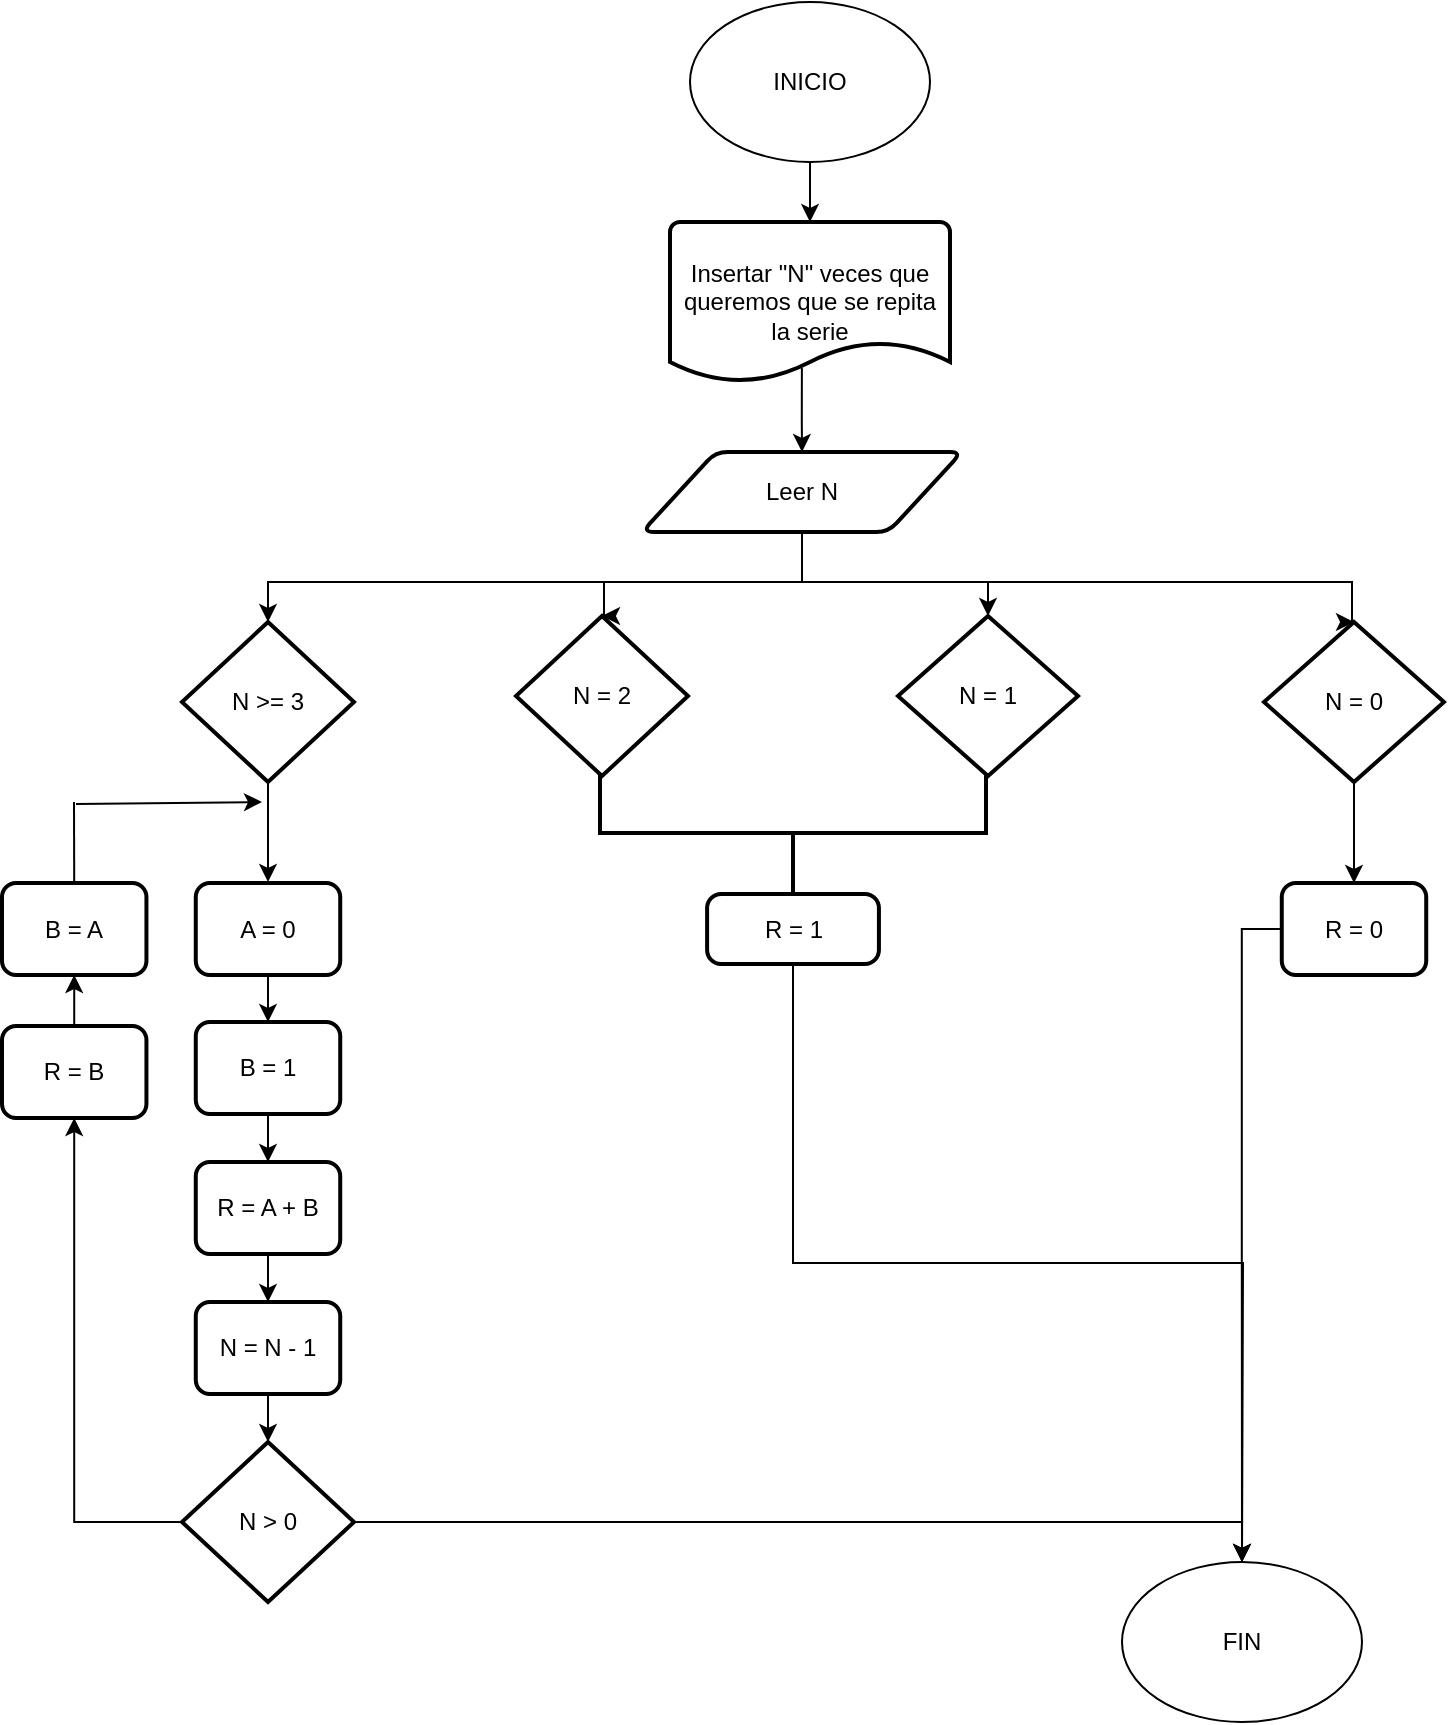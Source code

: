 <mxfile version="26.0.15">
  <diagram name="Página-1" id="fEgc87oEP5d8PIqy__Y1">
    <mxGraphModel dx="1426" dy="781" grid="1" gridSize="10" guides="1" tooltips="1" connect="1" arrows="1" fold="1" page="1" pageScale="1" pageWidth="827" pageHeight="1169" math="0" shadow="0">
      <root>
        <mxCell id="0" />
        <mxCell id="1" parent="0" />
        <mxCell id="E2_2Dys80-J_5smP2hZv-1" value="INICIO" style="ellipse;whiteSpace=wrap;html=1;" vertex="1" parent="1">
          <mxGeometry x="354" y="90" width="120" height="80" as="geometry" />
        </mxCell>
        <mxCell id="E2_2Dys80-J_5smP2hZv-14" style="edgeStyle=orthogonalEdgeStyle;rounded=0;orthogonalLoop=1;jettySize=auto;html=1;entryX=0.5;entryY=0;entryDx=0;entryDy=0;exitX=0.471;exitY=0.913;exitDx=0;exitDy=0;exitPerimeter=0;" edge="1" parent="1" source="E2_2Dys80-J_5smP2hZv-2" target="E2_2Dys80-J_5smP2hZv-3">
          <mxGeometry relative="1" as="geometry" />
        </mxCell>
        <mxCell id="E2_2Dys80-J_5smP2hZv-2" value="Insertar &quot;N&quot; veces que queremos que se repita la serie" style="strokeWidth=2;html=1;shape=mxgraph.flowchart.document2;whiteSpace=wrap;size=0.25;" vertex="1" parent="1">
          <mxGeometry x="344" y="200" width="140" height="80" as="geometry" />
        </mxCell>
        <mxCell id="E2_2Dys80-J_5smP2hZv-15" style="edgeStyle=orthogonalEdgeStyle;rounded=0;orthogonalLoop=1;jettySize=auto;html=1;entryX=0.5;entryY=0;entryDx=0;entryDy=0;entryPerimeter=0;" edge="1" parent="1" source="E2_2Dys80-J_5smP2hZv-3" target="E2_2Dys80-J_5smP2hZv-8">
          <mxGeometry relative="1" as="geometry">
            <mxPoint x="310" y="390" as="targetPoint" />
            <Array as="points">
              <mxPoint x="410" y="380" />
              <mxPoint x="311" y="380" />
            </Array>
          </mxGeometry>
        </mxCell>
        <mxCell id="E2_2Dys80-J_5smP2hZv-3" value="Leer N" style="shape=parallelogram;html=1;strokeWidth=2;perimeter=parallelogramPerimeter;whiteSpace=wrap;rounded=1;arcSize=12;size=0.23;" vertex="1" parent="1">
          <mxGeometry x="330" y="315" width="160" height="40" as="geometry" />
        </mxCell>
        <mxCell id="E2_2Dys80-J_5smP2hZv-23" style="edgeStyle=orthogonalEdgeStyle;rounded=0;orthogonalLoop=1;jettySize=auto;html=1;" edge="1" parent="1" source="E2_2Dys80-J_5smP2hZv-7">
          <mxGeometry relative="1" as="geometry">
            <mxPoint x="143" y="530" as="targetPoint" />
          </mxGeometry>
        </mxCell>
        <mxCell id="E2_2Dys80-J_5smP2hZv-7" value="N &amp;gt;= 3" style="strokeWidth=2;html=1;shape=mxgraph.flowchart.decision;whiteSpace=wrap;" vertex="1" parent="1">
          <mxGeometry x="100" y="400" width="86" height="80" as="geometry" />
        </mxCell>
        <mxCell id="E2_2Dys80-J_5smP2hZv-8" value="N = 2" style="strokeWidth=2;html=1;shape=mxgraph.flowchart.decision;whiteSpace=wrap;" vertex="1" parent="1">
          <mxGeometry x="267" y="397" width="86" height="80" as="geometry" />
        </mxCell>
        <mxCell id="E2_2Dys80-J_5smP2hZv-9" value="N = 1" style="strokeWidth=2;html=1;shape=mxgraph.flowchart.decision;whiteSpace=wrap;" vertex="1" parent="1">
          <mxGeometry x="458" y="397" width="90" height="80" as="geometry" />
        </mxCell>
        <mxCell id="E2_2Dys80-J_5smP2hZv-46" style="edgeStyle=orthogonalEdgeStyle;rounded=0;orthogonalLoop=1;jettySize=auto;html=1;exitX=0.5;exitY=1;exitDx=0;exitDy=0;exitPerimeter=0;entryX=0.5;entryY=0;entryDx=0;entryDy=0;" edge="1" parent="1" source="E2_2Dys80-J_5smP2hZv-10" target="E2_2Dys80-J_5smP2hZv-45">
          <mxGeometry relative="1" as="geometry" />
        </mxCell>
        <mxCell id="E2_2Dys80-J_5smP2hZv-10" value="N = 0" style="strokeWidth=2;html=1;shape=mxgraph.flowchart.decision;whiteSpace=wrap;" vertex="1" parent="1">
          <mxGeometry x="641" y="400" width="90" height="80" as="geometry" />
        </mxCell>
        <mxCell id="E2_2Dys80-J_5smP2hZv-11" value="" style="strokeWidth=2;html=1;shape=mxgraph.flowchart.annotation_2;align=left;labelPosition=right;pointerEvents=1;rotation=-90;" vertex="1" parent="1">
          <mxGeometry x="376" y="409" width="59" height="193" as="geometry" />
        </mxCell>
        <mxCell id="E2_2Dys80-J_5smP2hZv-47" style="edgeStyle=orthogonalEdgeStyle;rounded=0;orthogonalLoop=1;jettySize=auto;html=1;exitX=0.5;exitY=1;exitDx=0;exitDy=0;" edge="1" parent="1" source="E2_2Dys80-J_5smP2hZv-12">
          <mxGeometry relative="1" as="geometry">
            <mxPoint x="630" y="870" as="targetPoint" />
          </mxGeometry>
        </mxCell>
        <mxCell id="E2_2Dys80-J_5smP2hZv-12" value="R = 1" style="rounded=1;whiteSpace=wrap;html=1;absoluteArcSize=1;arcSize=14;strokeWidth=2;" vertex="1" parent="1">
          <mxGeometry x="362.55" y="536" width="85.91" height="35" as="geometry" />
        </mxCell>
        <mxCell id="E2_2Dys80-J_5smP2hZv-13" style="edgeStyle=orthogonalEdgeStyle;rounded=0;orthogonalLoop=1;jettySize=auto;html=1;entryX=0.5;entryY=0;entryDx=0;entryDy=0;entryPerimeter=0;" edge="1" parent="1" source="E2_2Dys80-J_5smP2hZv-1" target="E2_2Dys80-J_5smP2hZv-2">
          <mxGeometry relative="1" as="geometry" />
        </mxCell>
        <mxCell id="E2_2Dys80-J_5smP2hZv-16" style="edgeStyle=orthogonalEdgeStyle;rounded=0;orthogonalLoop=1;jettySize=auto;html=1;entryX=0.5;entryY=0;entryDx=0;entryDy=0;entryPerimeter=0;" edge="1" parent="1" source="E2_2Dys80-J_5smP2hZv-3" target="E2_2Dys80-J_5smP2hZv-9">
          <mxGeometry relative="1" as="geometry">
            <Array as="points">
              <mxPoint x="410" y="380" />
              <mxPoint x="503" y="380" />
            </Array>
          </mxGeometry>
        </mxCell>
        <mxCell id="E2_2Dys80-J_5smP2hZv-17" style="edgeStyle=orthogonalEdgeStyle;rounded=0;orthogonalLoop=1;jettySize=auto;html=1;entryX=0.5;entryY=0;entryDx=0;entryDy=0;entryPerimeter=0;" edge="1" parent="1" source="E2_2Dys80-J_5smP2hZv-3" target="E2_2Dys80-J_5smP2hZv-7">
          <mxGeometry relative="1" as="geometry">
            <Array as="points">
              <mxPoint x="410" y="380" />
              <mxPoint x="143" y="380" />
            </Array>
          </mxGeometry>
        </mxCell>
        <mxCell id="E2_2Dys80-J_5smP2hZv-18" style="edgeStyle=orthogonalEdgeStyle;rounded=0;orthogonalLoop=1;jettySize=auto;html=1;entryX=0.5;entryY=0;entryDx=0;entryDy=0;entryPerimeter=0;" edge="1" parent="1" source="E2_2Dys80-J_5smP2hZv-3" target="E2_2Dys80-J_5smP2hZv-10">
          <mxGeometry relative="1" as="geometry">
            <Array as="points">
              <mxPoint x="410" y="380" />
              <mxPoint x="685" y="380" />
            </Array>
          </mxGeometry>
        </mxCell>
        <mxCell id="E2_2Dys80-J_5smP2hZv-20" value="B = 1" style="rounded=1;whiteSpace=wrap;html=1;absoluteArcSize=1;arcSize=14;strokeWidth=2;" vertex="1" parent="1">
          <mxGeometry x="106.89" y="600" width="72.22" height="46" as="geometry" />
        </mxCell>
        <mxCell id="E2_2Dys80-J_5smP2hZv-24" style="edgeStyle=orthogonalEdgeStyle;rounded=0;orthogonalLoop=1;jettySize=auto;html=1;exitX=0.5;exitY=1;exitDx=0;exitDy=0;entryX=0.5;entryY=0;entryDx=0;entryDy=0;" edge="1" parent="1" source="E2_2Dys80-J_5smP2hZv-22" target="E2_2Dys80-J_5smP2hZv-20">
          <mxGeometry relative="1" as="geometry" />
        </mxCell>
        <mxCell id="E2_2Dys80-J_5smP2hZv-22" value="A = 0" style="rounded=1;whiteSpace=wrap;html=1;absoluteArcSize=1;arcSize=14;strokeWidth=2;" vertex="1" parent="1">
          <mxGeometry x="106.89" y="530.5" width="72.22" height="46" as="geometry" />
        </mxCell>
        <mxCell id="E2_2Dys80-J_5smP2hZv-25" style="edgeStyle=orthogonalEdgeStyle;rounded=0;orthogonalLoop=1;jettySize=auto;html=1;exitX=0.5;exitY=1;exitDx=0;exitDy=0;entryX=0.5;entryY=0;entryDx=0;entryDy=0;entryPerimeter=0;" edge="1" parent="1" source="E2_2Dys80-J_5smP2hZv-20">
          <mxGeometry relative="1" as="geometry">
            <mxPoint x="142.995" y="670" as="targetPoint" />
          </mxGeometry>
        </mxCell>
        <mxCell id="E2_2Dys80-J_5smP2hZv-30" style="edgeStyle=orthogonalEdgeStyle;rounded=0;orthogonalLoop=1;jettySize=auto;html=1;exitX=0.5;exitY=1;exitDx=0;exitDy=0;entryX=0.5;entryY=0;entryDx=0;entryDy=0;" edge="1" parent="1" source="E2_2Dys80-J_5smP2hZv-27" target="E2_2Dys80-J_5smP2hZv-29">
          <mxGeometry relative="1" as="geometry" />
        </mxCell>
        <mxCell id="E2_2Dys80-J_5smP2hZv-27" value="R = A + B" style="rounded=1;whiteSpace=wrap;html=1;absoluteArcSize=1;arcSize=14;strokeWidth=2;" vertex="1" parent="1">
          <mxGeometry x="106.89" y="670" width="72.22" height="46" as="geometry" />
        </mxCell>
        <mxCell id="E2_2Dys80-J_5smP2hZv-29" value="N = N - 1" style="rounded=1;whiteSpace=wrap;html=1;absoluteArcSize=1;arcSize=14;strokeWidth=2;" vertex="1" parent="1">
          <mxGeometry x="106.89" y="740" width="72.22" height="46" as="geometry" />
        </mxCell>
        <mxCell id="E2_2Dys80-J_5smP2hZv-34" style="edgeStyle=orthogonalEdgeStyle;rounded=0;orthogonalLoop=1;jettySize=auto;html=1;exitX=0;exitY=0.5;exitDx=0;exitDy=0;exitPerimeter=0;" edge="1" parent="1" source="E2_2Dys80-J_5smP2hZv-31" target="E2_2Dys80-J_5smP2hZv-33">
          <mxGeometry relative="1" as="geometry" />
        </mxCell>
        <mxCell id="E2_2Dys80-J_5smP2hZv-39" style="edgeStyle=orthogonalEdgeStyle;rounded=0;orthogonalLoop=1;jettySize=auto;html=1;exitX=1;exitY=0.5;exitDx=0;exitDy=0;exitPerimeter=0;entryX=0.5;entryY=0;entryDx=0;entryDy=0;" edge="1" parent="1" source="E2_2Dys80-J_5smP2hZv-31" target="E2_2Dys80-J_5smP2hZv-38">
          <mxGeometry relative="1" as="geometry" />
        </mxCell>
        <mxCell id="E2_2Dys80-J_5smP2hZv-31" value="N &amp;gt; 0" style="strokeWidth=2;html=1;shape=mxgraph.flowchart.decision;whiteSpace=wrap;" vertex="1" parent="1">
          <mxGeometry x="100" y="810" width="86" height="80" as="geometry" />
        </mxCell>
        <mxCell id="E2_2Dys80-J_5smP2hZv-32" style="edgeStyle=orthogonalEdgeStyle;rounded=0;orthogonalLoop=1;jettySize=auto;html=1;exitX=0.5;exitY=1;exitDx=0;exitDy=0;entryX=0.5;entryY=0;entryDx=0;entryDy=0;entryPerimeter=0;" edge="1" parent="1" source="E2_2Dys80-J_5smP2hZv-29" target="E2_2Dys80-J_5smP2hZv-31">
          <mxGeometry relative="1" as="geometry" />
        </mxCell>
        <mxCell id="E2_2Dys80-J_5smP2hZv-36" style="edgeStyle=orthogonalEdgeStyle;rounded=0;orthogonalLoop=1;jettySize=auto;html=1;exitX=0.5;exitY=0;exitDx=0;exitDy=0;entryX=0.5;entryY=1;entryDx=0;entryDy=0;" edge="1" parent="1" source="E2_2Dys80-J_5smP2hZv-33" target="E2_2Dys80-J_5smP2hZv-35">
          <mxGeometry relative="1" as="geometry">
            <mxPoint x="46" y="580" as="targetPoint" />
          </mxGeometry>
        </mxCell>
        <mxCell id="E2_2Dys80-J_5smP2hZv-33" value="R = B" style="rounded=1;whiteSpace=wrap;html=1;absoluteArcSize=1;arcSize=14;strokeWidth=2;" vertex="1" parent="1">
          <mxGeometry x="10" y="602" width="72.22" height="46" as="geometry" />
        </mxCell>
        <mxCell id="E2_2Dys80-J_5smP2hZv-35" value="B = A" style="rounded=1;whiteSpace=wrap;html=1;absoluteArcSize=1;arcSize=14;strokeWidth=2;" vertex="1" parent="1">
          <mxGeometry x="10" y="530.5" width="72.22" height="46" as="geometry" />
        </mxCell>
        <mxCell id="E2_2Dys80-J_5smP2hZv-38" value="FIN" style="ellipse;whiteSpace=wrap;html=1;" vertex="1" parent="1">
          <mxGeometry x="570" y="870" width="120" height="80" as="geometry" />
        </mxCell>
        <mxCell id="E2_2Dys80-J_5smP2hZv-42" value="" style="endArrow=none;html=1;rounded=0;exitX=0.5;exitY=0;exitDx=0;exitDy=0;" edge="1" parent="1" source="E2_2Dys80-J_5smP2hZv-35">
          <mxGeometry width="50" height="50" relative="1" as="geometry">
            <mxPoint x="390" y="730" as="sourcePoint" />
            <mxPoint x="46" y="490" as="targetPoint" />
          </mxGeometry>
        </mxCell>
        <mxCell id="E2_2Dys80-J_5smP2hZv-44" value="" style="endArrow=classic;html=1;rounded=0;" edge="1" parent="1">
          <mxGeometry width="50" height="50" relative="1" as="geometry">
            <mxPoint x="47" y="491" as="sourcePoint" />
            <mxPoint x="140" y="490" as="targetPoint" />
          </mxGeometry>
        </mxCell>
        <mxCell id="E2_2Dys80-J_5smP2hZv-48" style="edgeStyle=orthogonalEdgeStyle;rounded=0;orthogonalLoop=1;jettySize=auto;html=1;" edge="1" parent="1" source="E2_2Dys80-J_5smP2hZv-45">
          <mxGeometry relative="1" as="geometry">
            <mxPoint x="630" y="870" as="targetPoint" />
          </mxGeometry>
        </mxCell>
        <mxCell id="E2_2Dys80-J_5smP2hZv-45" value="R = 0" style="rounded=1;whiteSpace=wrap;html=1;absoluteArcSize=1;arcSize=14;strokeWidth=2;" vertex="1" parent="1">
          <mxGeometry x="649.89" y="530.5" width="72.22" height="46" as="geometry" />
        </mxCell>
      </root>
    </mxGraphModel>
  </diagram>
</mxfile>
